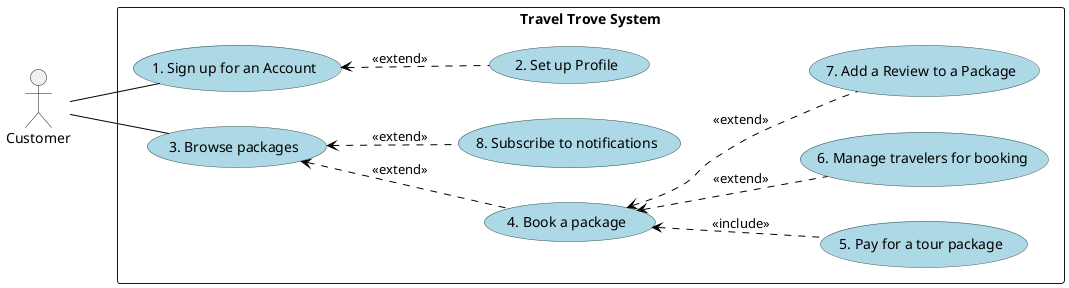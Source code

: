 @startuml

left to right direction

skinparam headerAlignment left

skinparam usecase {
    BackgroundColor lightblue
    BorderColor DarkSlateGray
    ArrowColor Black
}

actor "Customer" as Customer

rectangle "Travel Trove System" {

    usecase "1. Sign up for an Account"
    usecase "2. Set up Profile"

    usecase "3. Browse packages"
    usecase "4. Book a package"
    usecase "5. Pay for a tour package"
    usecase "6. Manage travelers for booking"
    usecase "7. Add a Review to a Package"
    usecase "8. Subscribe to notifications"
}

"1. Sign up for an Account" <.. "2. Set up Profile" : <<extend>>

"3. Browse packages" <.. "4. Book a package" : <<extend>>
"3. Browse packages" <.. "8. Subscribe to notifications" : <<extend>>

"4. Book a package" <.. "5. Pay for a tour package" : <<include>>
"4. Book a package" <.. "6. Manage travelers for booking" : <<extend>>
"4. Book a package" <.. "7. Add a Review to a Package" : <<extend>>

Customer -- "1. Sign up for an Account"
Customer -- "3. Browse packages"

@enduml

